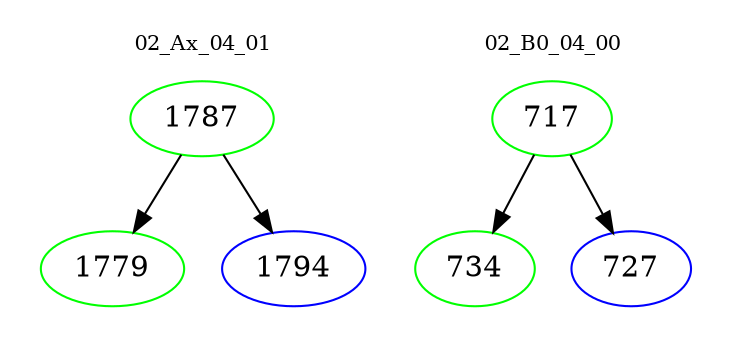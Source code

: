 digraph{
subgraph cluster_0 {
color = white
label = "02_Ax_04_01";
fontsize=10;
T0_1787 [label="1787", color="green"]
T0_1787 -> T0_1779 [color="black"]
T0_1779 [label="1779", color="green"]
T0_1787 -> T0_1794 [color="black"]
T0_1794 [label="1794", color="blue"]
}
subgraph cluster_1 {
color = white
label = "02_B0_04_00";
fontsize=10;
T1_717 [label="717", color="green"]
T1_717 -> T1_734 [color="black"]
T1_734 [label="734", color="green"]
T1_717 -> T1_727 [color="black"]
T1_727 [label="727", color="blue"]
}
}
